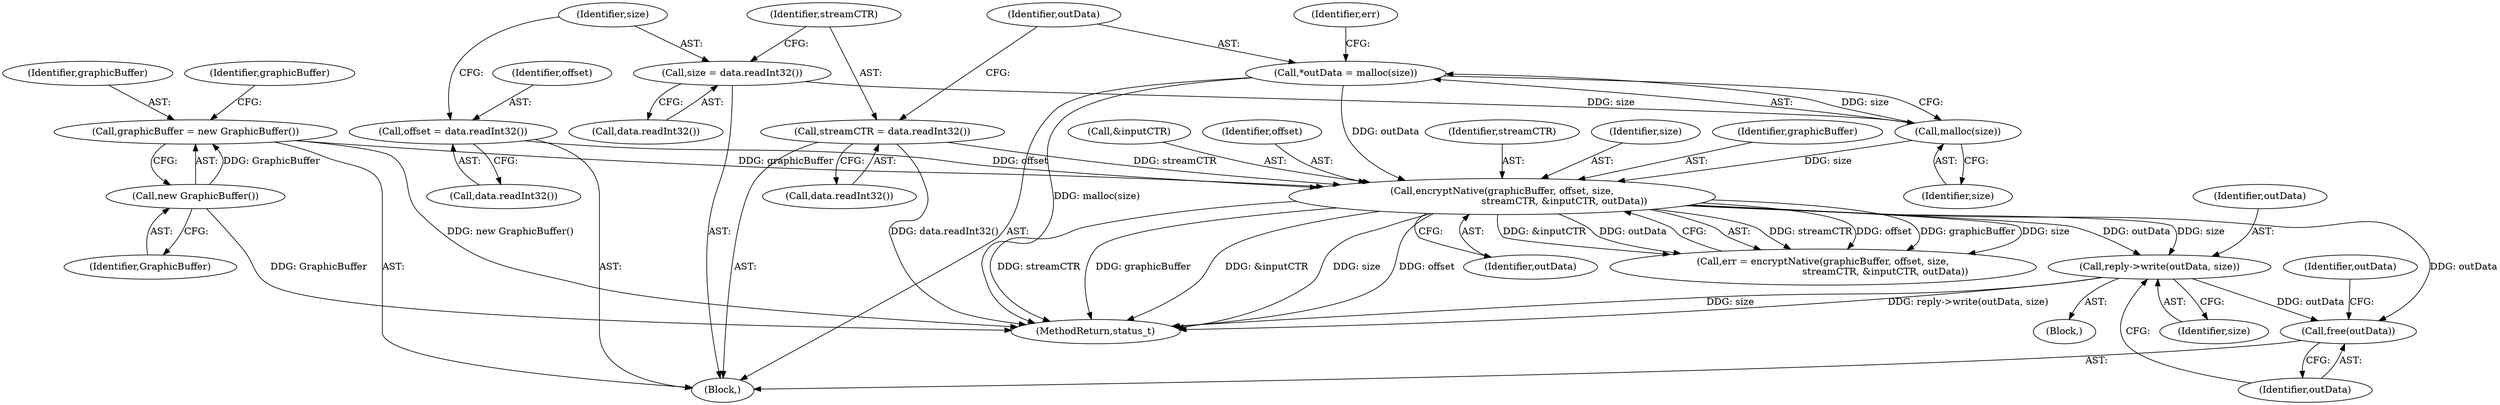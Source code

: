 digraph "0_Android_c82e31a7039a03dca7b37c65b7890ba5c1e18ced@API" {
"1000303" [label="(Call,reply->write(outData, size))"];
"1000286" [label="(Call,encryptNative(graphicBuffer, offset, size,\n                                         streamCTR, &inputCTR, outData))"];
"1000258" [label="(Call,graphicBuffer = new GraphicBuffer())"];
"1000260" [label="(Call,new GraphicBuffer())"];
"1000266" [label="(Call,offset = data.readInt32())"];
"1000280" [label="(Call,malloc(size))"];
"1000270" [label="(Call,size = data.readInt32())"];
"1000274" [label="(Call,streamCTR = data.readInt32())"];
"1000278" [label="(Call,*outData = malloc(size))"];
"1000306" [label="(Call,free(outData))"];
"1000270" [label="(Call,size = data.readInt32())"];
"1000271" [label="(Identifier,size)"];
"1000266" [label="(Call,offset = data.readInt32())"];
"1000286" [label="(Call,encryptNative(graphicBuffer, offset, size,\n                                         streamCTR, &inputCTR, outData))"];
"1000268" [label="(Call,data.readInt32())"];
"1000279" [label="(Identifier,outData)"];
"1000274" [label="(Call,streamCTR = data.readInt32())"];
"1000303" [label="(Call,reply->write(outData, size))"];
"1000260" [label="(Call,new GraphicBuffer())"];
"1000304" [label="(Identifier,outData)"];
"1000285" [label="(Identifier,err)"];
"1000290" [label="(Identifier,streamCTR)"];
"1000252" [label="(Block,)"];
"1000309" [label="(Identifier,outData)"];
"1000272" [label="(Call,data.readInt32())"];
"1000275" [label="(Identifier,streamCTR)"];
"1000289" [label="(Identifier,size)"];
"1000306" [label="(Call,free(outData))"];
"1000261" [label="(Identifier,GraphicBuffer)"];
"1000307" [label="(Identifier,outData)"];
"1000305" [label="(Identifier,size)"];
"1000281" [label="(Identifier,size)"];
"1000276" [label="(Call,data.readInt32())"];
"1000287" [label="(Identifier,graphicBuffer)"];
"1000278" [label="(Call,*outData = malloc(size))"];
"1000293" [label="(Identifier,outData)"];
"1000291" [label="(Call,&inputCTR)"];
"1000259" [label="(Identifier,graphicBuffer)"];
"1000264" [label="(Identifier,graphicBuffer)"];
"1000280" [label="(Call,malloc(size))"];
"1000267" [label="(Identifier,offset)"];
"1000300" [label="(Block,)"];
"1000284" [label="(Call,err = encryptNative(graphicBuffer, offset, size,\n                                         streamCTR, &inputCTR, outData))"];
"1000401" [label="(MethodReturn,status_t)"];
"1000288" [label="(Identifier,offset)"];
"1000258" [label="(Call,graphicBuffer = new GraphicBuffer())"];
"1000303" -> "1000300"  [label="AST: "];
"1000303" -> "1000305"  [label="CFG: "];
"1000304" -> "1000303"  [label="AST: "];
"1000305" -> "1000303"  [label="AST: "];
"1000307" -> "1000303"  [label="CFG: "];
"1000303" -> "1000401"  [label="DDG: reply->write(outData, size)"];
"1000303" -> "1000401"  [label="DDG: size"];
"1000286" -> "1000303"  [label="DDG: outData"];
"1000286" -> "1000303"  [label="DDG: size"];
"1000303" -> "1000306"  [label="DDG: outData"];
"1000286" -> "1000284"  [label="AST: "];
"1000286" -> "1000293"  [label="CFG: "];
"1000287" -> "1000286"  [label="AST: "];
"1000288" -> "1000286"  [label="AST: "];
"1000289" -> "1000286"  [label="AST: "];
"1000290" -> "1000286"  [label="AST: "];
"1000291" -> "1000286"  [label="AST: "];
"1000293" -> "1000286"  [label="AST: "];
"1000284" -> "1000286"  [label="CFG: "];
"1000286" -> "1000401"  [label="DDG: &inputCTR"];
"1000286" -> "1000401"  [label="DDG: streamCTR"];
"1000286" -> "1000401"  [label="DDG: graphicBuffer"];
"1000286" -> "1000401"  [label="DDG: size"];
"1000286" -> "1000401"  [label="DDG: offset"];
"1000286" -> "1000284"  [label="DDG: streamCTR"];
"1000286" -> "1000284"  [label="DDG: offset"];
"1000286" -> "1000284"  [label="DDG: graphicBuffer"];
"1000286" -> "1000284"  [label="DDG: size"];
"1000286" -> "1000284"  [label="DDG: &inputCTR"];
"1000286" -> "1000284"  [label="DDG: outData"];
"1000258" -> "1000286"  [label="DDG: graphicBuffer"];
"1000266" -> "1000286"  [label="DDG: offset"];
"1000280" -> "1000286"  [label="DDG: size"];
"1000274" -> "1000286"  [label="DDG: streamCTR"];
"1000278" -> "1000286"  [label="DDG: outData"];
"1000286" -> "1000306"  [label="DDG: outData"];
"1000258" -> "1000252"  [label="AST: "];
"1000258" -> "1000260"  [label="CFG: "];
"1000259" -> "1000258"  [label="AST: "];
"1000260" -> "1000258"  [label="AST: "];
"1000264" -> "1000258"  [label="CFG: "];
"1000258" -> "1000401"  [label="DDG: new GraphicBuffer()"];
"1000260" -> "1000258"  [label="DDG: GraphicBuffer"];
"1000260" -> "1000261"  [label="CFG: "];
"1000261" -> "1000260"  [label="AST: "];
"1000260" -> "1000401"  [label="DDG: GraphicBuffer"];
"1000266" -> "1000252"  [label="AST: "];
"1000266" -> "1000268"  [label="CFG: "];
"1000267" -> "1000266"  [label="AST: "];
"1000268" -> "1000266"  [label="AST: "];
"1000271" -> "1000266"  [label="CFG: "];
"1000280" -> "1000278"  [label="AST: "];
"1000280" -> "1000281"  [label="CFG: "];
"1000281" -> "1000280"  [label="AST: "];
"1000278" -> "1000280"  [label="CFG: "];
"1000280" -> "1000278"  [label="DDG: size"];
"1000270" -> "1000280"  [label="DDG: size"];
"1000270" -> "1000252"  [label="AST: "];
"1000270" -> "1000272"  [label="CFG: "];
"1000271" -> "1000270"  [label="AST: "];
"1000272" -> "1000270"  [label="AST: "];
"1000275" -> "1000270"  [label="CFG: "];
"1000274" -> "1000252"  [label="AST: "];
"1000274" -> "1000276"  [label="CFG: "];
"1000275" -> "1000274"  [label="AST: "];
"1000276" -> "1000274"  [label="AST: "];
"1000279" -> "1000274"  [label="CFG: "];
"1000274" -> "1000401"  [label="DDG: data.readInt32()"];
"1000278" -> "1000252"  [label="AST: "];
"1000279" -> "1000278"  [label="AST: "];
"1000285" -> "1000278"  [label="CFG: "];
"1000278" -> "1000401"  [label="DDG: malloc(size)"];
"1000306" -> "1000252"  [label="AST: "];
"1000306" -> "1000307"  [label="CFG: "];
"1000307" -> "1000306"  [label="AST: "];
"1000309" -> "1000306"  [label="CFG: "];
}
